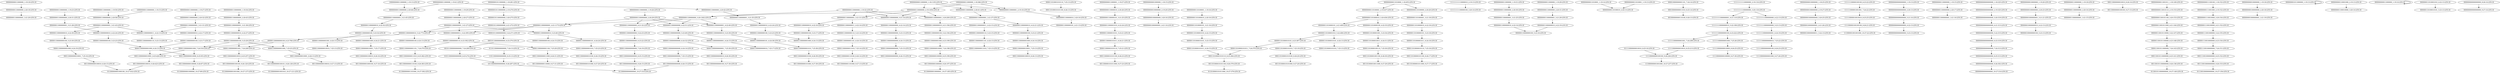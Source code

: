digraph G {
    "000000000011000000_1-19:18-LEN:18" -> "000000000110000000_2-20:18-LEN:18";
    "000000000110000000_1-19:27-LEN:18" -> "000000001100000000_2-20:32-LEN:18";
    "001100000000100101_9-26:128-LEN:18" -> "011000000001001010_10-27:121-LEN:18";
    "000011010001010110_7-25:13-LEN:18" -> "000110100010101100_8-26:13-LEN:18";
    "000000110000000010_5-23:39-LEN:18" -> "000001100000000101_6-24:38-LEN:18";
    "000001100000101011_6-24:21-LEN:18" -> "000011000001010110_7-25:21-LEN:18";
    "000000000100000000_3-20:16-LEN:18" -> "000000001000000001_4-21:14-LEN:18";
    "000001101000010101_6-23:387-LEN:18" -> "000011010000101011_7-24:370-LEN:18";
    "000001101000010101_6-23:387-LEN:18" -> "000011010000101010_7-25:19-LEN:18";
    "000001100000001000_6-24:21-LEN:18" -> "000011000000010001_7-25:17-LEN:18";
    "111111111110000010_2-19:13-LEN:18" -> "111111111100000100_3-20:14-LEN:18";
    "000000001100000000_2-20:32-LEN:18" -> "000000011000000001_3-21:31-LEN:18";
    "000000001100000010_3-20:16-LEN:18" -> "000000011000000101_4-21:13-LEN:18";
    "000110000000011010_8-25:382-LEN:18" -> "001100000000110100_9-26:383-LEN:18";
    "000011000000001100_7-25:29-LEN:18" -> "000110000000011000_8-26:31-LEN:18";
    "000000000110000000_2-20:31-LEN:18" -> "000000001100000001_3-21:29-LEN:18";
    "000000001100000000_2-20:58-LEN:18" -> "000000011000000001_3-21:43-LEN:18";
    "000000000011010001_1-19:14-LEN:18" -> "000000000110100010_2-20:13-LEN:18";
    "000010000000001101_7-24:14-LEN:18" -> "000100000000011010_8-25:14-LEN:18";
    "001100000001000000_9-26:197-LEN:18" -> "011000000010000001_10-27:185-LEN:18";
    "010110000000000000_8-25:274-LEN:18" -> "101100000000000000_9-26:287-LEN:18";
    "111111111000000001_4-21:110-LEN:18" -> "111111110000000010_5-22:108-LEN:18";
    "000001100000000100_5-23:30-LEN:18" -> "000011000000001000_6-24:19-LEN:18";
    "000000001000000000_3-20:25-LEN:18" -> "000000010000000001_4-21:26-LEN:18";
    "000000011000000010_4-21:194-LEN:18" -> "000000110000000100_5-22:194-LEN:18";
    "111110000010010010_8-25:25-LEN:18" -> "111100000100100100_9-26:21-LEN:18";
    "000001100000001101_6-24:14-LEN:18" -> "000011000000011010_7-25:14-LEN:18";
    "001100000000100010_9-26:423-LEN:18" -> "011000000001000100_10-27:432-LEN:18";
    "000000000110000001_2-19:16-LEN:18" -> "000000001100000010_3-20:16-LEN:18";
    "000000000000000000_4-22:13-LEN:18" -> "000000000000000000_5-23:13-LEN:18";
    "000000001100000000_2-20:31-LEN:18" -> "000000011000000001_3-21:28-LEN:18";
    "000000000110000000_2-20:30-LEN:18" -> "000000001100000001_3-21:25-LEN:18";
    "000001100000000001_6-24:15-LEN:18" -> "000011000000000010_7-25:17-LEN:18";
    "000110100000101100_8-26:17-LEN:18" -> "001101000001011000_9-27:17-LEN:18";
    "000001100000000100_5-23:23-LEN:18" -> "000011000000001000_6-24:13-LEN:18";
    "000011000000011010_7-25:14-LEN:18" -> "000110000000110100_8-26:14-LEN:18";
    "000000000110000000_1-19:15-LEN:18" -> "000000001100000000_2-20:17-LEN:18";
    "000011000000000001_7-25:30-LEN:18" -> "000110000000000010_8-26:30-LEN:18";
    "000001100000000100_6-23:766-LEN:18" -> "000011000000001000_7-25:25-LEN:18";
    "000001100000000100_6-23:766-LEN:18" -> "000011000000001001_7-24:249-LEN:18";
    "000001100000000100_6-23:766-LEN:18" -> "000011000000001000_7-24:516-LEN:18";
    "000000000000000000_3-20:319-LEN:18" -> "000000000000000000_4-21:313-LEN:18";
    "000000011000000000_4-22:51-LEN:18" -> "000000110000000000_5-23:49-LEN:18";
    "000100000000011010_8-25:14-LEN:18" -> "001000000000110100_9-26:13-LEN:18";
    "000011000000010001_7-25:13-LEN:18" -> "000110000000100010_8-26:13-LEN:18";
    "000000011000000010_4-22:21-LEN:18" -> "000000110000000100_5-23:21-LEN:18";
    "000000001100000000_2-20:43-LEN:18" -> "000000011000000001_3-21:38-LEN:18";
    "000000110000000110_5-23:15-LEN:18" -> "000001100000001101_6-24:13-LEN:18";
    "000000000000000000_6-23:319-LEN:18" -> "000000000000000000_7-24:313-LEN:18";
    "000110000010101100_8-26:23-LEN:18" -> "001100000101011000_9-27:23-LEN:18";
    "000000000110100001_1-19:16-LEN:18" -> "000000001101000010_2-20:16-LEN:18";
    "000000001100000000_2-20:17-LEN:18" -> "000000011000000001_3-21:16-LEN:18";
    "000101100000000000_6-23:270-LEN:18" -> "001011000000000000_7-24:269-LEN:18";
    "100000000011000000_1-18:366-LEN:18" -> "000000000110000001_2-19:16-LEN:18";
    "100000000011000000_1-18:366-LEN:18" -> "000000000110000000_2-19:1454-LEN:18";
    "100000000011000000_1-18:366-LEN:18" -> "000000000110000000_2-20:41-LEN:18";
    "000000000011000000_1-19:41-LEN:18" -> "000000000110000000_2-20:42-LEN:18";
    "000000000100000000_2-20:23-LEN:18" -> "000000001000000001_3-21:21-LEN:18";
    "000000001101000010_2-20:16-LEN:18" -> "000000011010000101_3-21:16-LEN:18";
    "000000001100000000_2-20:16-LEN:18" -> "000000011000000001_3-21:15-LEN:18";
    "001100000000000000_9-26:15-LEN:18" -> "011000000000000000_10-27:314-LEN:18";
    "000110000000010010_8-26:14-LEN:18" -> "001100000000100100_9-27:15-LEN:18";
    "000011010000101011_6-24:15-LEN:18" -> "000110100001010110_8-25:384-LEN:18";
    "000000000011000000_1-18:1105-LEN:18" -> "000000000110000001_2-19:16-LEN:18";
    "000000000011000000_1-18:1105-LEN:18" -> "000000000110000000_2-19:1454-LEN:18";
    "000000000011000000_1-18:1105-LEN:18" -> "000000000110000000_2-20:41-LEN:18";
    "000000110000000000_5-22:23-LEN:18" -> "000001100000000000_6-23:22-LEN:18";
    "000000001101000010_3-20:436-LEN:18" -> "000000011010000101_4-21:409-LEN:18";
    "000000001101000010_3-20:436-LEN:18" -> "000000011010000100_4-22:33-LEN:18";
    "000011010000101011_7-24:370-LEN:18" -> "000110100001010110_8-25:384-LEN:18";
    "000000011000000011_4-22:14-LEN:18" -> "000000110000000110_5-23:14-LEN:18";
    "000000010000000010_4-22:13-LEN:18" -> "000000100000000100_5-23:13-LEN:18";
    "000000000110000010_2-20:26-LEN:18" -> "000000001100000101_3-21:25-LEN:18";
    "000000000110000000_1-19:29-LEN:18" -> "000000001100000000_2-20:27-LEN:18";
    "000000011000001010_4-22:24-LEN:18" -> "000000110000010101_5-23:21-LEN:18";
    "111111111110000000_2-19:116-LEN:18" -> "111111111100000000_3-20:118-LEN:18";
    "000000011000000001_3-21:31-LEN:18" -> "000000110000000011_4-22:13-LEN:18";
    "000000011000000001_3-21:31-LEN:18" -> "000000110000000010_4-22:17-LEN:18";
    "000011000000001101_7-24:374-LEN:18" -> "000110000000011010_8-25:382-LEN:18";
    "000000110000000010_4-22:27-LEN:18" -> "000001100000000100_5-23:29-LEN:18";
    "000000000011010000_1-18:455-LEN:18" -> "000000000110100001_2-19:437-LEN:18";
    "000000000011010000_1-18:455-LEN:18" -> "000000000110100000_2-20:20-LEN:18";
    "000011000000001000_7-25:25-LEN:18" -> "000110000000010001_8-26:13-LEN:18";
    "111111110000000010_5-22:108-LEN:18" -> "111111100000000100_6-23:222-LEN:18";
    "000000011000000000_4-21:32-LEN:18" -> "000000110000000000_5-22:23-LEN:18";
    "001100101100000000_9-26:138-LEN:18" -> "011001011000000000_10-27:140-LEN:18";
    "000001110010000000_6-23:154-LEN:18" -> "000011100100000000_7-24:151-LEN:18";
    "000000000110000000_2-20:46-LEN:18" -> "000000001100000001_3-21:45-LEN:18";
    "000000000100000000_2-20:18-LEN:18" -> "000000001000000001_3-21:19-LEN:18";
    "000111001000000000_8-25:152-LEN:18" -> "001110010000000000_9-26:153-LEN:18";
    "000000000011000000_1-19:29-LEN:18" -> "000000000110000000_2-20:31-LEN:18";
    "000110000000010001_7-25:16-LEN:18" -> "001100000000100010_8-26:15-LEN:18";
    "001100000000100000_9-26:87-LEN:18" -> "011000000001000000_10-27:89-LEN:18";
    "000000000011001011_1-18:149-LEN:18" -> "000000000110010110_2-19:153-LEN:18";
    "111111000000000010_7-25:22-LEN:18" -> "111110000000000100_8-26:23-LEN:18";
    "000000000111001000_2-19:152-LEN:18" -> "000000001110010000_3-20:154-LEN:18";
    "101100000000000000_9-26:287-LEN:18" -> "011000000000000000_10-27:314-LEN:18";
    "000000111001000000_5-22:155-LEN:18" -> "000001110010000000_6-23:154-LEN:18";
    "000000001100000001_3-21:25-LEN:18" -> "000000011000000010_4-22:14-LEN:18";
    "000000000110000000_2-20:18-LEN:18" -> "000000001100000001_3-21:20-LEN:18";
    "000000011000000001_3-21:43-LEN:18" -> "000000110000000011_4-22:13-LEN:18";
    "000000011000000001_3-21:43-LEN:18" -> "000000110000000010_4-22:30-LEN:18";
    "000000000000000000_4-21:313-LEN:18" -> "000000000000000000_5-22:315-LEN:18";
    "000000001100000001_3-21:29-LEN:18" -> "000000011000000010_4-22:19-LEN:18";
    "000011000000000000_7-25:15-LEN:18" -> "000110000000000000_8-26:15-LEN:18";
    "000000011000000001_3-21:38-LEN:18" -> "000000110000000010_4-22:27-LEN:18";
    "000001100000001101_6-24:13-LEN:18" -> "000011000000011010_7-25:13-LEN:18";
    "000001100000001001_6-24:13-LEN:18" -> "000011000000010010_7-25:13-LEN:18";
    "000001100000001000_6-24:14-LEN:18" -> "000011000000010001_7-25:13-LEN:18";
    "000000010110000000_2-19:270-LEN:18" -> "000000101100000000_3-20:275-LEN:18";
    "000110000000011000_8-26:31-LEN:18" -> "001100000000110000_9-27:31-LEN:18";
    "000011000000001000_6-24:19-LEN:18" -> "000110000000010001_7-25:16-LEN:18";
    "000000110000000010_4-22:17-LEN:18" -> "000001100000000100_5-23:17-LEN:18";
    "000000000001000000_1-18:15-LEN:18" -> "000000000010000000_2-19:20-LEN:18";
    "000000000110100001_2-19:437-LEN:18" -> "000000001101000010_3-20:436-LEN:18";
    "000110000000000000_7-25:15-LEN:18" -> "001100000000000000_8-26:15-LEN:18";
    "000000110000000000_5-23:49-LEN:18" -> "000001100000000001_6-24:15-LEN:18";
    "000000110000000000_5-23:49-LEN:18" -> "000001100000000000_6-24:32-LEN:18";
    "000000001011000000_1-19:13-LEN:18" -> "000000001011000000_1-19:13-LEN:18";
    "111110000000000100_8-26:23-LEN:18" -> "111100000000001000_9-27:26-LEN:18";
    "000000011010000101_4-21:409-LEN:18" -> "000000110100001010_5-22:406-LEN:18";
    "000000001100000001_3-21:35-LEN:18" -> "000000011000000010_4-22:24-LEN:18";
    "000001100000000000_6-23:22-LEN:18" -> "000011000000000000_7-24:19-LEN:18";
    "000011000000000000_7-24:19-LEN:18" -> "000110000000000000_8-25:15-LEN:18";
    "001100000000110100_9-26:383-LEN:18" -> "011000000001101000_10-27:392-LEN:18";
    "000000000110000000_1-19:26-LEN:18" -> "000000001100000000_2-20:29-LEN:18";
    "000000000110010110_2-19:153-LEN:18" -> "000000001100101100_3-20:153-LEN:18";
    "000000001100000000_2-20:27-LEN:18" -> "000000011000000001_3-21:27-LEN:18";
    "000011000000001000_6-24:13-LEN:18" -> "000110000000010001_8-25:426-LEN:18";
    "000011000000001000_6-24:13-LEN:18" -> "000110000000010000_8-25:95-LEN:18";
    "111111000000001001_7-24:208-LEN:18" -> "111110000000010010_8-25:213-LEN:18";
    "000000000110100000_2-20:20-LEN:18" -> "000000001101000001_3-21:18-LEN:18";
    "000000001100000101_3-21:25-LEN:18" -> "000000011000001010_4-22:24-LEN:18";
    "000000110000000100_5-23:21-LEN:18" -> "000001100000001000_6-24:14-LEN:18";
    "000000110000000010_5-23:40-LEN:18" -> "000001100000000101_6-24:24-LEN:18";
    "000000110000000010_5-23:40-LEN:18" -> "000001100000000100_6-24:15-LEN:18";
    "000000000110000000_2-19:1454-LEN:18" -> "000000001100000000_3-20:1262-LEN:18";
    "000000000110000000_2-19:1454-LEN:18" -> "000000001100000000_3-21:14-LEN:18";
    "000000000110000000_2-19:1454-LEN:18" -> "000000001100000001_3-20:200-LEN:18";
    "000000000110000000_2-19:1454-LEN:18" -> "000000001100000001_3-21:31-LEN:18";
    "000000110000000110_5-23:14-LEN:18" -> "000001100000001101_6-24:14-LEN:18";
    "001011000000000000_7-24:269-LEN:18" -> "010110000000000000_8-25:274-LEN:18";
    "000001100000000000_6-24:32-LEN:18" -> "000011000000000001_7-25:30-LEN:18";
    "000000011000000001_3-21:27-LEN:18" -> "000000110000000010_5-23:40-LEN:18";
    "000000011000000001_3-21:27-LEN:18" -> "000000110000000011_5-22:395-LEN:18";
    "000000011000000001_3-21:27-LEN:18" -> "000000110000000010_5-22:773-LEN:18";
    "000110000000010001_8-25:426-LEN:18" -> "001100000000100010_9-26:423-LEN:18";
    "000000011000000001_4-22:40-LEN:18" -> "000000110000000010_5-23:39-LEN:18";
    "111110000000010000_8-26:25-LEN:18" -> "111100000000100000_9-27:30-LEN:18";
    "000000011000000011_4-22:15-LEN:18" -> "000000110000000110_5-23:15-LEN:18";
    "000000000110000000_1-19:50-LEN:18" -> "000000001100000000_2-20:58-LEN:18";
    "000011000000000000_6-24:14-LEN:18" -> "000110000000000000_7-25:15-LEN:18";
    "000000011000000010_4-22:14-LEN:18" -> "000000110000000100_5-23:16-LEN:18";
    "000011000000010001_7-25:17-LEN:18" -> "000110000000100010_8-26:16-LEN:18";
    "000000011010000101_3-21:16-LEN:18" -> "000000110100001010_4-22:15-LEN:18";
    "000000000010000000_1-19:18-LEN:18" -> "000000000100000000_2-20:18-LEN:18";
    "000000011010000100_4-22:33-LEN:18" -> "000000110100001001_5-23:34-LEN:18";
    "100000000110000000_1-19:15-LEN:18" -> "000000001100000000_2-20:58-LEN:18";
    "000011000000001001_7-24:249-LEN:18" -> "000110000000010010_8-25:257-LEN:18";
    "000001011000000000_4-21:272-LEN:18" -> "000010110000000000_5-22:271-LEN:18";
    "000000000110001000_2-19:13-LEN:18" -> "000000001100010000_3-20:14-LEN:18";
    "000000110010110000_5-22:147-LEN:18" -> "000001100101100000_6-23:148-LEN:18";
    "000001100000000101_6-24:38-LEN:18" -> "000011000000001010_7-25:38-LEN:18";
    "000000000110000000_1-19:23-LEN:18" -> "000000001100000000_2-20:31-LEN:18";
    "000000000110000000_1-19:34-LEN:18" -> "000000001100000000_2-20:43-LEN:18";
    "000110100001001100_8-26:30-LEN:18" -> "001101000010011000_9-27:29-LEN:18";
    "000000001100000000_3-20:1262-LEN:18" -> "000000011000000000_4-22:51-LEN:18";
    "000000001100000000_3-20:1262-LEN:18" -> "000000011000000000_4-21:32-LEN:18";
    "000000001100000000_3-20:1262-LEN:18" -> "000000011000000001_4-22:40-LEN:18";
    "000000001100000000_3-20:1262-LEN:18" -> "000000011000000001_4-21:1173-LEN:18";
    "000000001100000000_2-20:29-LEN:18" -> "000000011000000000_4-22:51-LEN:18";
    "000000001100000000_2-20:29-LEN:18" -> "000000011000000000_4-21:32-LEN:18";
    "000000001100000000_2-20:29-LEN:18" -> "000000011000000001_4-22:40-LEN:18";
    "000000001100000000_2-20:29-LEN:18" -> "000000011000000001_4-21:1173-LEN:18";
    "000000011000000010_4-22:24-LEN:18" -> "000000110000000100_5-23:23-LEN:18";
    "111100000000100100_9-26:226-LEN:18" -> "111000000001001000_10-27:237-LEN:18";
    "000000011100100000_4-21:152-LEN:18" -> "000000111001000000_5-22:155-LEN:18";
    "000000000011000000_1-19:41-LEN:18" -> "000000000110000000_2-20:46-LEN:18";
    "001100000000000000_8-26:15-LEN:18" -> "011000000000000000_10-27:314-LEN:18";
    "000001101000001011_6-24:18-LEN:18" -> "000011010000010110_7-25:18-LEN:18";
    "000110100001010110_8-25:384-LEN:18" -> "001101000010101100_9-26:379-LEN:18";
    "000000011000000001_4-21:1173-LEN:18" -> "000000110000000010_5-23:40-LEN:18";
    "000000011000000001_4-21:1173-LEN:18" -> "000000110000000011_5-22:395-LEN:18";
    "000000011000000001_4-21:1173-LEN:18" -> "000000110000000010_5-22:773-LEN:18";
    "000110000000010100_8-26:39-LEN:18" -> "001100000000101000_9-27:39-LEN:18";
    "111111111000000000_4-22:13-LEN:18" -> "111111110000000000_5-23:13-LEN:18";
    "000001101000010011_6-24:31-LEN:18" -> "000011010000100110_7-25:30-LEN:18";
    "000000011000000001_3-21:28-LEN:18" -> "000000110000000010_4-22:24-LEN:18";
    "000000000000000000_3-21:14-LEN:18" -> "000000000000000000_4-22:13-LEN:18";
    "000000110000000011_4-22:13-LEN:18" -> "000001100000000110_5-23:13-LEN:18";
    "000110010110000000_8-25:141-LEN:18" -> "001100101100000000_9-26:138-LEN:18";
    "000000011000000010_4-22:32-LEN:18" -> "000000110000000100_5-23:32-LEN:18";
    "000000110000000100_5-22:194-LEN:18" -> "000001100000001000_6-23:199-LEN:18";
    "000000011000000000_4-22:14-LEN:18" -> "000000110000000000_5-23:13-LEN:18";
    "000000011001011000_4-21:144-LEN:18" -> "000000110010110000_5-22:147-LEN:18";
    "000000110000000011_5-22:395-LEN:18" -> "000001100000000110_6-23:392-LEN:18";
    "000000110000000000_5-23:13-LEN:18" -> "000001100000000000_6-24:13-LEN:18";
    "000000000000000000_8-25:313-LEN:18" -> "000000000000000000_9-26:302-LEN:18";
    "000110100001010100_8-26:20-LEN:18" -> "001101000010101000_9-27:20-LEN:18";
    "000011100100000000_7-24:151-LEN:18" -> "000111001000000000_8-25:152-LEN:18";
    "000000000110000000_2-20:42-LEN:18" -> "000000001100000001_3-21:35-LEN:18";
    "110110000000000000_8-25:13-LEN:18" -> "101100000000000000_9-26:287-LEN:18";
    "000001100000000101_6-24:24-LEN:18" -> "000011000000001010_7-25:23-LEN:18";
    "000011000000001010_7-25:38-LEN:18" -> "000110000000010100_8-26:39-LEN:18";
    "000000000000000000_9-26:302-LEN:18" -> "000000000000000000_10-27:314-LEN:18";
    "000011000000010000_7-24:198-LEN:18" -> "000110000000100000_8-25:199-LEN:18";
    "111111100000000100_6-23:222-LEN:18" -> "111111000000001001_7-24:208-LEN:18";
    "111111100000000100_6-23:222-LEN:18" -> "111111000000001000_7-25:26-LEN:18";
    "000010110000000000_5-22:271-LEN:18" -> "000101100000000000_6-23:270-LEN:18";
    "001110010000000000_9-26:153-LEN:18" -> "011100100000000000_10-27:156-LEN:18";
    "000000110100001010_5-22:406-LEN:18" -> "000001101000010101_6-23:387-LEN:18";
    "000000110100001010_5-22:406-LEN:18" -> "000001101000010101_6-24:13-LEN:18";
    "000000001110010000_3-20:154-LEN:18" -> "000000011100100000_4-21:152-LEN:18";
    "000000001101000001_3-21:18-LEN:18" -> "000000011010000010_4-22:18-LEN:18";
    "000000101100000000_3-20:275-LEN:18" -> "000001011000000000_4-21:272-LEN:18";
    "111111111100000000_3-20:118-LEN:18" -> "111111111000000001_4-21:110-LEN:18";
    "111111111100000000_3-20:118-LEN:18" -> "111111111000000000_4-22:13-LEN:18";
    "000001101000010101_5-23:15-LEN:18" -> "000011010000101011_6-24:15-LEN:18";
    "000011000000001010_7-25:23-LEN:18" -> "000110000000010100_8-26:19-LEN:18";
    "000000000010000000_2-19:20-LEN:18" -> "000000000100000000_3-20:16-LEN:18";
    "000000001100000000_3-21:14-LEN:18" -> "000000011000000000_4-22:14-LEN:18";
    "000000000011000000_1-19:14-LEN:18" -> "000000000011000000_1-19:14-LEN:18";
    "000001100000000000_6-24:13-LEN:18" -> "000011000000000000_7-25:15-LEN:18";
    "001100000000100100_9-26:120-LEN:18" -> "011000000001001000_10-27:137-LEN:18";
    "000000000000000000_2-20:13-LEN:18" -> "000000000000000000_3-21:14-LEN:18";
    "000000000010000000_1-18:25-LEN:18" -> "000000000100000000_2-19:27-LEN:18";
    "000110000000010000_8-25:95-LEN:18" -> "001100000000100000_9-26:87-LEN:18";
    "000000000011000000_1-19:31-LEN:18" -> "000000000110000000_2-20:30-LEN:18";
    "111111000001001001_7-24:22-LEN:18" -> "111110000010010010_8-25:25-LEN:18";
    "000110000000000010_8-26:30-LEN:18" -> "001100000000000100_9-27:30-LEN:18";
    "111111100000100100_6-23:22-LEN:18" -> "111111000001001001_7-24:22-LEN:18";
    "000000011010000010_4-22:18-LEN:18" -> "000000110100000101_5-23:18-LEN:18";
    "000011010000100110_7-25:30-LEN:18" -> "000110100001001100_8-26:30-LEN:18";
    "111111100000000001_6-24:19-LEN:18" -> "111111000000000010_7-25:22-LEN:18";
    "000000110100001010_4-22:15-LEN:18" -> "000001101000010101_5-23:15-LEN:18";
    "000011010000101010_7-25:19-LEN:18" -> "000110100001010100_8-26:20-LEN:18";
    "000000001100000001_3-21:45-LEN:18" -> "000000011000000010_4-22:32-LEN:18";
    "000000110000000100_5-23:23-LEN:18" -> "000001100000001000_6-24:13-LEN:18";
    "000001100101100000_6-23:148-LEN:18" -> "000011001011000000_7-24:143-LEN:18";
    "000011000000001000_7-24:516-LEN:18" -> "000110000000010001_8-25:426-LEN:18";
    "000011000000001000_7-24:516-LEN:18" -> "000110000000010000_8-25:95-LEN:18";
    "111100000100100100_9-26:21-LEN:18" -> "111000001001001000_10-27:22-LEN:18";
    "000000000110000000_2-20:41-LEN:18" -> "000000001100000001_3-21:37-LEN:18";
    "000000000100000000_2-19:27-LEN:18" -> "000000001000000000_3-20:25-LEN:18";
    "000001100000000110_6-23:392-LEN:18" -> "000011000000001100_7-25:29-LEN:18";
    "000001100000000110_6-23:392-LEN:18" -> "000011000000001101_7-24:374-LEN:18";
    "000000001100000001_3-20:200-LEN:18" -> "000000011000000010_4-21:194-LEN:18";
    "000000110000000100_5-23:32-LEN:18" -> "000001100000001000_6-24:21-LEN:18";
    "000000110000000100_5-23:32-LEN:18" -> "000001100000001001_6-24:13-LEN:18";
    "001100000000100010_8-26:15-LEN:18" -> "011000000001000100_10-27:432-LEN:18";
    "111110000000010010_8-25:213-LEN:18" -> "111100000000100100_9-26:226-LEN:18";
    "000000010000000001_4-21:26-LEN:18" -> "000000100000000011_5-22:13-LEN:18";
    "000000000000000000_7-24:313-LEN:18" -> "000000000000000000_8-25:313-LEN:18";
    "000000110100001001_5-23:34-LEN:18" -> "000001101000010011_6-24:31-LEN:18";
    "000000000010000000_1-19:20-LEN:18" -> "000000000100000000_2-20:23-LEN:18";
    "000110000000010001_8-26:13-LEN:18" -> "001100000000100010_9-27:13-LEN:18";
    "011110000000010010_8-25:16-LEN:18" -> "111100000000100100_9-26:226-LEN:18";
    "000000000110000000_1-19:18-LEN:18" -> "000000001100000000_2-20:16-LEN:18";
    "001101000010101100_9-26:379-LEN:18" -> "011010000101011000_10-27:379-LEN:18";
    "111111000000001000_7-25:26-LEN:18" -> "111110000000010000_8-26:25-LEN:18";
    "000000110100000101_5-23:18-LEN:18" -> "000001101000001011_6-24:18-LEN:18";
    "000000000110000000_1-19:32-LEN:18" -> "000000001100000000_3-20:1262-LEN:18";
    "000000000110000000_1-19:32-LEN:18" -> "000000001100000000_3-21:14-LEN:18";
    "000000000110000000_1-19:32-LEN:18" -> "000000001100000001_3-20:200-LEN:18";
    "000000000110000000_1-19:32-LEN:18" -> "000000001100000001_3-21:31-LEN:18";
    "000000110000000010_4-22:30-LEN:18" -> "000001100000000100_5-23:30-LEN:18";
    "000000011010001010_4-22:13-LEN:18" -> "000000110100010101_5-23:13-LEN:18";
    "000000110000000010_5-22:773-LEN:18" -> "000001100000000100_6-23:766-LEN:18";
    "000000110000000010_5-22:773-LEN:18" -> "000001100000000100_6-24:13-LEN:18";
    "000001101000010101_6-24:13-LEN:18" -> "000011010000101010_7-25:13-LEN:18";
    "000000110000000010_4-22:24-LEN:18" -> "000001100000000100_5-23:23-LEN:18";
    "000000001100000001_3-21:37-LEN:18" -> "000000011000000010_4-22:21-LEN:18";
    "000000001100000001_3-21:37-LEN:18" -> "000000011000000011_4-22:15-LEN:18";
    "000000000011000001_1-19:27-LEN:18" -> "000000000110000010_2-20:26-LEN:18";
    "011011000000000000_7-24:13-LEN:18" -> "110110000000000000_8-25:13-LEN:18";
    "000000000000000000_5-22:315-LEN:18" -> "000000000000000000_6-23:319-LEN:18";
    "000000110000010101_5-23:21-LEN:18" -> "000001100000101011_6-24:21-LEN:18";
    "000000000011010001_1-19:13-LEN:18" -> "000000000110100010_2-20:13-LEN:18";
    "000001100000000100_5-23:29-LEN:18" -> "000011000000001000_7-25:25-LEN:18";
    "000001100000000100_5-23:29-LEN:18" -> "000011000000001001_7-24:249-LEN:18";
    "000001100000000100_5-23:29-LEN:18" -> "000011000000001000_7-24:516-LEN:18";
    "000110000000010100_8-26:19-LEN:18" -> "001100000000101000_9-27:20-LEN:18";
    "000110000000010010_8-25:257-LEN:18" -> "001100000000100101_9-26:128-LEN:18";
    "000110000000010010_8-25:257-LEN:18" -> "001100000000100100_9-26:120-LEN:18";
    "000011001011000000_7-24:143-LEN:18" -> "000110010110000000_8-25:141-LEN:18";
    "000000001100101100_3-20:153-LEN:18" -> "000000011001011000_4-21:144-LEN:18";
    "000011010000010110_7-25:18-LEN:18" -> "000110100000101100_8-26:17-LEN:18";
    "000110000000100000_8-25:199-LEN:18" -> "001100000001000000_9-26:197-LEN:18";
    "111111110000000000_5-23:13-LEN:18" -> "111111100000000001_6-24:19-LEN:18";
    "000000000000000000_1-18:325-LEN:18" -> "000000000000000000_2-19:325-LEN:18";
    "000001100000001000_6-23:199-LEN:18" -> "000011000000010000_7-24:198-LEN:18";
    "000000000011100100_1-18:152-LEN:18" -> "000000000111001000_2-19:152-LEN:18";
    "000001100000000100_5-23:17-LEN:18" -> "000011000000001000_6-24:13-LEN:18";
    "000000000000000000_2-19:325-LEN:18" -> "000000000000000000_3-20:319-LEN:18";
    "000000001000000001_3-21:21-LEN:18" -> "000000010000000010_4-22:13-LEN:18";
    "000000011000000010_4-22:16-LEN:18" -> "000000110000000100_5-23:17-LEN:18";
    "100000000011000000_1-19:13-LEN:18" -> "000000000110000000_2-20:46-LEN:18";
    "000000001011000000_1-18:281-LEN:18" -> "000000010110000000_2-19:270-LEN:18";
    "000000000000000000_8-26:14-LEN:18" -> "000000000000000000_9-27:14-LEN:18";
    "000110000000100010_8-26:16-LEN:18" -> "001100000001000100_9-27:16-LEN:18";
    "000000000000000000_1-19:13-LEN:18" -> "000000000000000000_2-20:13-LEN:18";
    "000011000001010110_7-25:21-LEN:18" -> "000110000010101100_8-26:23-LEN:18";
    "000110000000110100_8-26:14-LEN:18" -> "001100000001101000_9-27:13-LEN:18";
    "000000001100000001_3-21:31-LEN:18" -> "000000011000000011_4-22:14-LEN:18";
    "000000001100000001_3-21:31-LEN:18" -> "000000011000000010_4-22:16-LEN:18";
    "000000011000000010_4-22:19-LEN:18" -> "000000110000000100_5-23:16-LEN:18";
    "000000110000000100_5-23:17-LEN:18" -> "000001100000001000_6-24:13-LEN:18";
    "000110000000000000_8-25:15-LEN:18" -> "001100000000000000_9-26:15-LEN:18";
}
